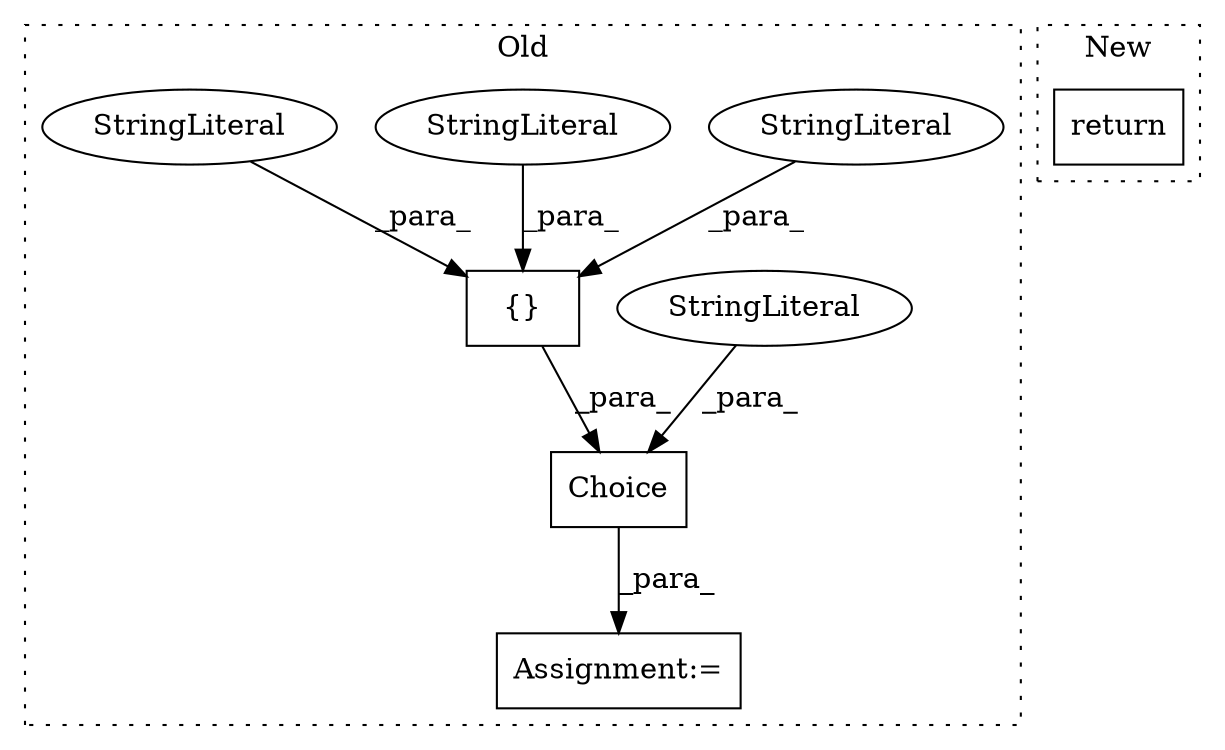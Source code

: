 digraph G {
subgraph cluster0 {
1 [label="Choice" a="32" s="3116,3202" l="7,1" shape="box"];
3 [label="{}" a="4" s="3152,3188" l="1,1" shape="box"];
4 [label="StringLiteral" a="45" s="3123" l="16" shape="ellipse"];
5 [label="StringLiteral" a="45" s="3176" l="12" shape="ellipse"];
6 [label="StringLiteral" a="45" s="3163" l="12" shape="ellipse"];
7 [label="StringLiteral" a="45" s="3153" l="9" shape="ellipse"];
8 [label="Assignment:=" a="7" s="3088" l="1" shape="box"];
label = "Old";
style="dotted";
}
subgraph cluster1 {
2 [label="return" a="41" s="3823" l="7" shape="box"];
label = "New";
style="dotted";
}
1 -> 8 [label="_para_"];
3 -> 1 [label="_para_"];
4 -> 1 [label="_para_"];
5 -> 3 [label="_para_"];
6 -> 3 [label="_para_"];
7 -> 3 [label="_para_"];
}